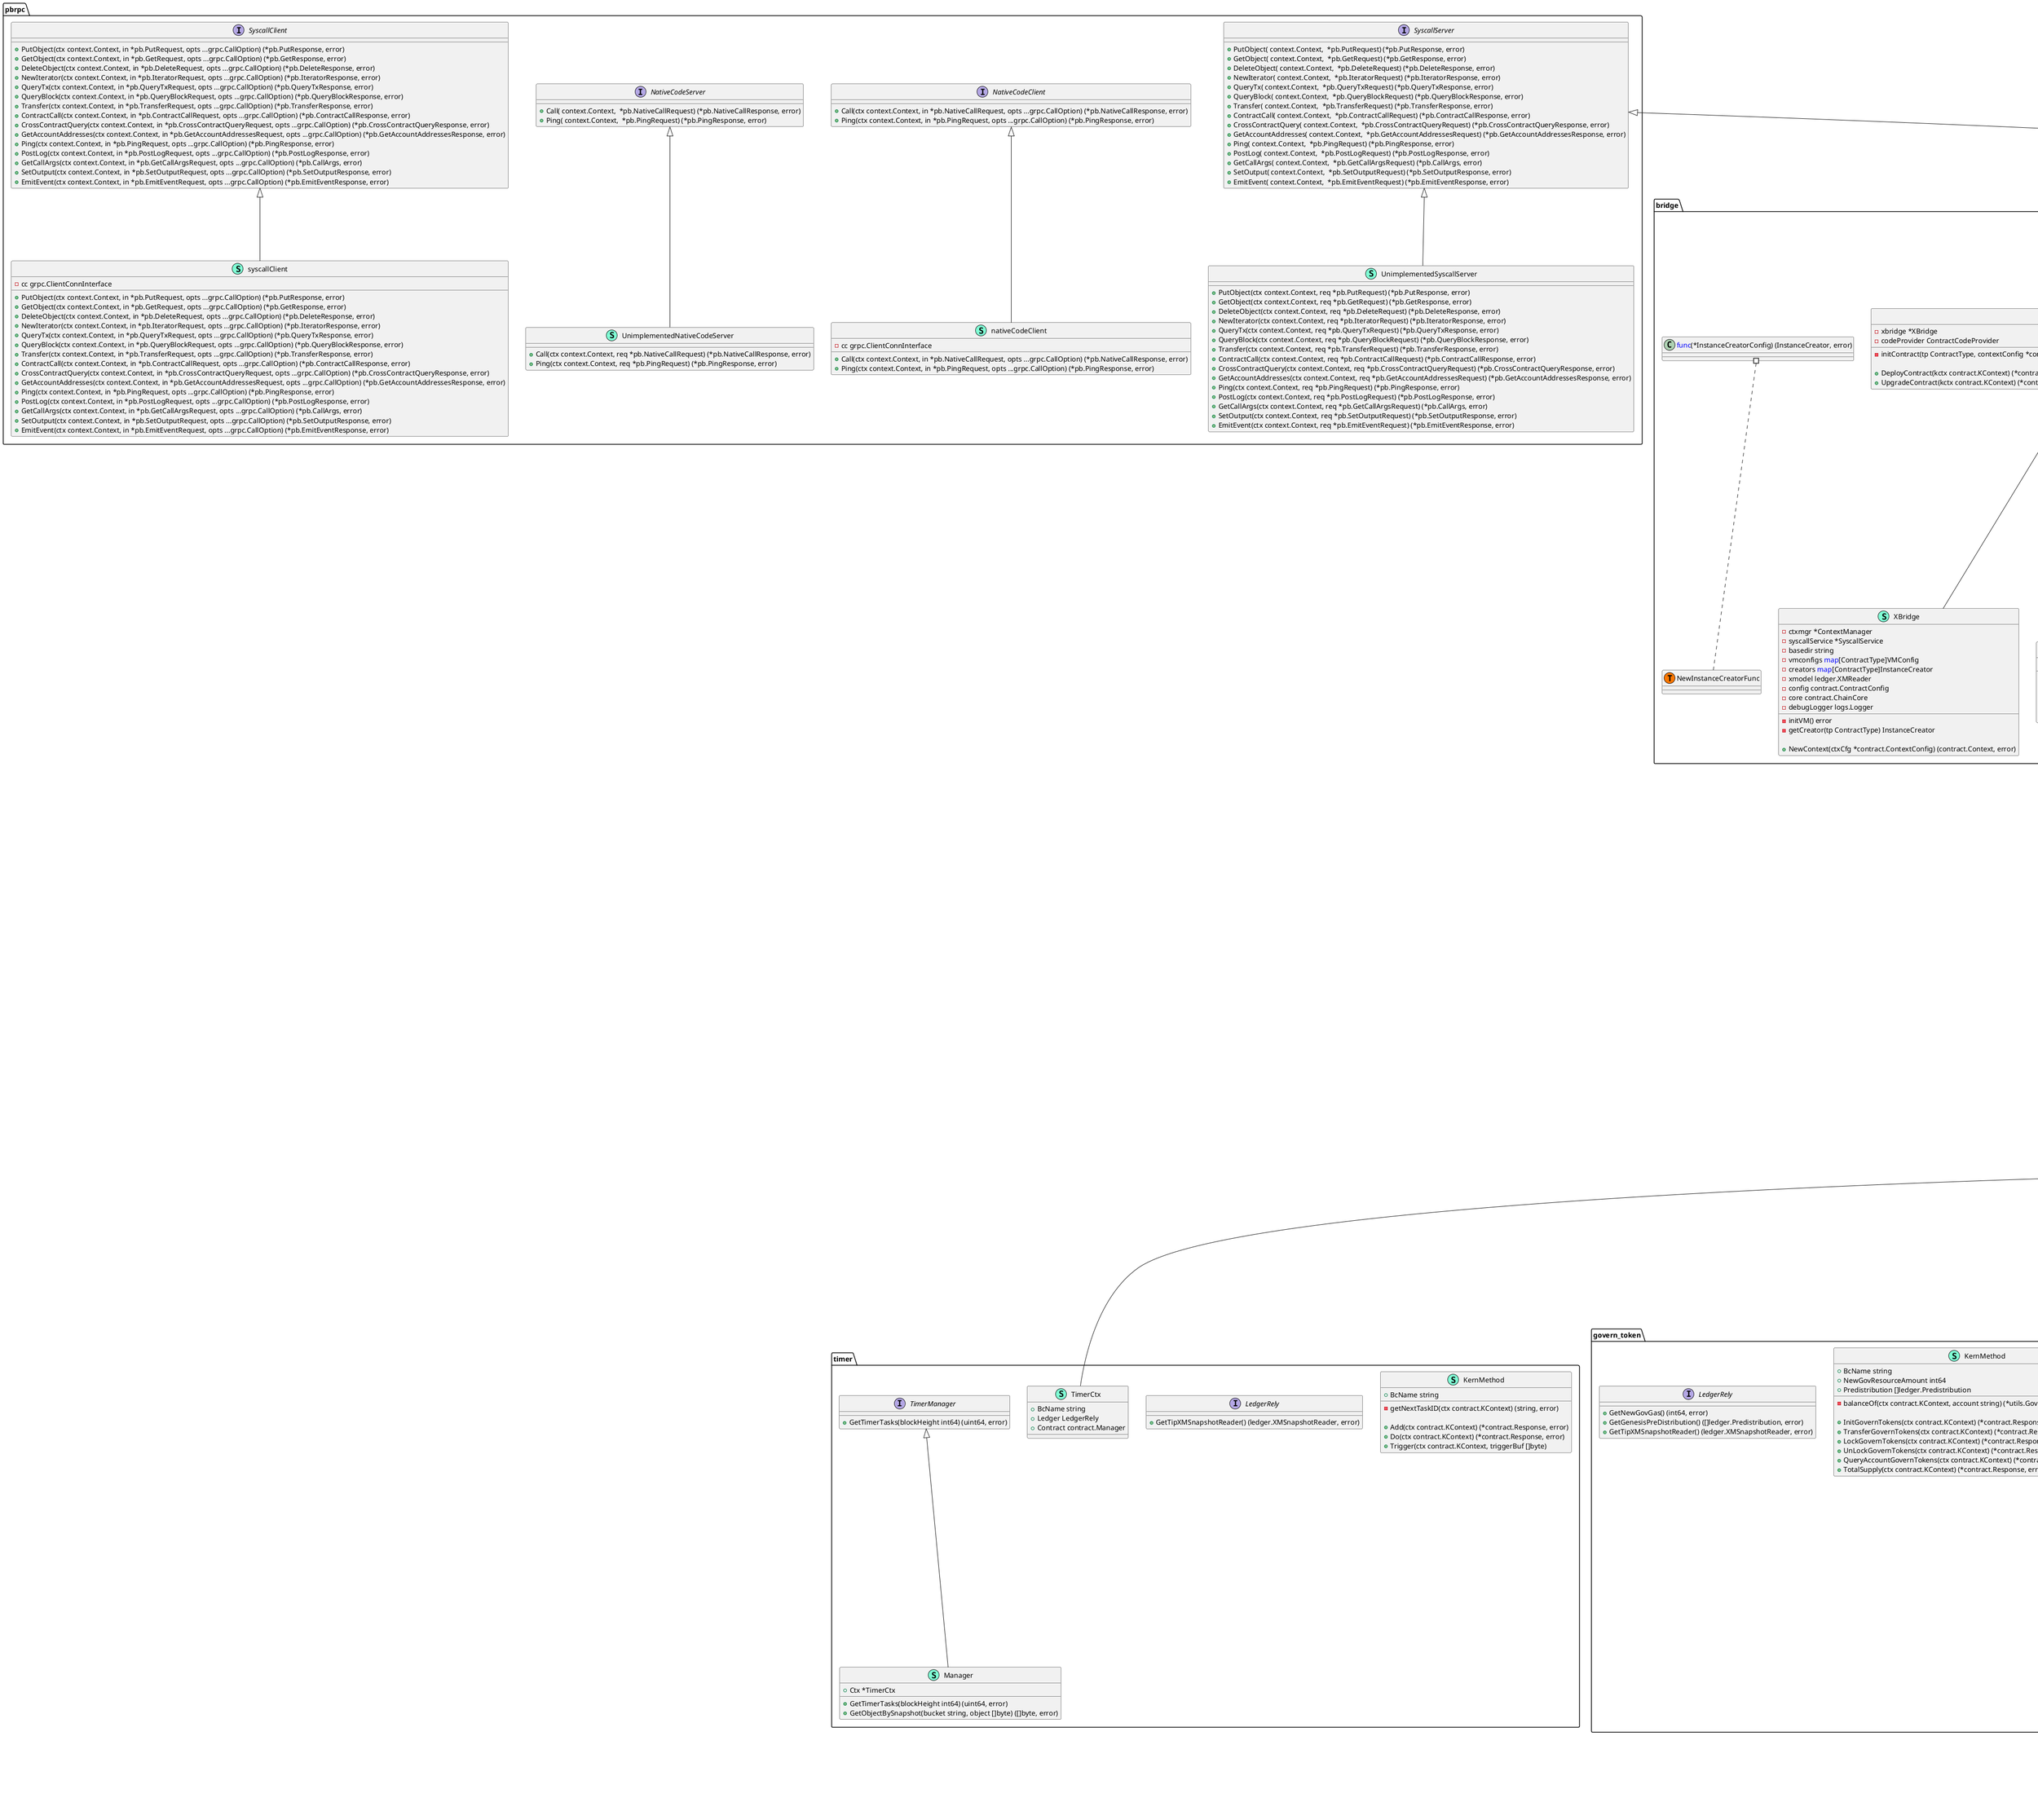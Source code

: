 @startuml
namespace bridge {
    class Context << (S,Aquamarine) >> {
        + ID int64
        + Module string
        + ContractName string
        + ResourceLimits contract.Limits
        + State contract.StateSandbox
        + Args <font color=blue>map</font>[string][]byte
        + Method string
        + Initiator string
        + Caller string
        + AuthRequire []string
        + CanInitialize bool
        + Core contract.ChainCore
        + TransferAmount string
        + Instance Instance
        + Logger logs.Logger
        + SubResourceUsed contract.Limits
        + ContractSet <font color=blue>map</font>[string]bool
        + Events []*protos.ContractEvent
        + Output *pb.Response
        + ReadFromCache bool

        + DiskUsed() int64
        + ExceedDiskLimit() bool
        + ResourceUsed() contract.Limits
        + GetInitiator() string
        + GetAuthRequire() []string

    }
    class ContextManager << (S,Aquamarine) >> {
        - ctxlock sync.Mutex
        - ctxid int64
        - ctxs <font color=blue>map</font>[int64]*Context

        + Context(id int64) (*Context, bool)
        + MakeContext() *Context
        + DestroyContext(ctx *Context) 

    }
    interface ContractCodeProvider  {
        + GetContractCodeDesc(name string) (*protos.WasmCodeDesc, error)
        + GetContractCode(name string) ([]byte, error)
        + GetContractAbi(name string) ([]byte, error)
        + GetContractCodeFromCache(name string) ([]byte, error)
        + GetContractAbiFromCache(name string) ([]byte, error)

    }
    class ContractError << (S,Aquamarine) >> {
        + Status int
        + Message string

        + Error() string

    }
    interface Instance  {
        + Exec() error
        + ResourceUsed() contract.Limits
        + Release() 
        + Abort(msg string) 

    }
    interface InstanceCreator  {
        + CreateInstance(ctx *Context, cp ContractCodeProvider) (Instance, error)
        + RemoveCache(name string) 

    }
    class InstanceCreatorConfig << (S,Aquamarine) >> {
        + Basedir string
        + SyscallService *SyscallService
        + VMConfig VMConfig

    }
    class SyscallService << (S,Aquamarine) >> {
        - ctxmgr *ContextManager
        - bridge *XBridge
        - core contract.ChainCore

        + Ping(ctx context.Context, in *pb.PingRequest) (*pb.PingResponse, error)
        + QueryBlock(ctx context.Context, in *pb.QueryBlockRequest) (*pb.QueryBlockResponse, error)
        + QueryTx(ctx context.Context, in *pb.QueryTxRequest) (*pb.QueryTxResponse, error)
        + Transfer(ctx context.Context, in *pb.TransferRequest) (*pb.TransferResponse, error)
        + ContractCall(ctx context.Context, in *pb.ContractCallRequest) (*pb.ContractCallResponse, error)
        + CrossContractQuery(ctx context.Context, in *pb.CrossContractQueryRequest) (*pb.CrossContractQueryResponse, error)
        + PutObject(ctx context.Context, in *pb.PutRequest) (*pb.PutResponse, error)
        + GetObject(ctx context.Context, in *pb.GetRequest) (*pb.GetResponse, error)
        + DeleteObject(ctx context.Context, in *pb.DeleteRequest) (*pb.DeleteResponse, error)
        + NewIterator(ctx context.Context, in *pb.IteratorRequest) (*pb.IteratorResponse, error)
        + GetCallArgs(ctx context.Context, in *pb.GetCallArgsRequest) (*pb.CallArgs, error)
        + SetOutput(ctx context.Context, in *pb.SetOutputRequest) (*pb.SetOutputResponse, error)
        + GetAccountAddresses(ctx context.Context, in *pb.GetAccountAddressesRequest) (*pb.GetAccountAddressesResponse, error)
        + PostLog(ctx context.Context, in *pb.PostLogRequest) (*pb.PostLogResponse, error)
        + EmitEvent(ctx context.Context, in *pb.EmitEventRequest) (*pb.EmitEventResponse, error)

    }
    interface VMConfig  {
        + DriverName() string
        + IsEnable() bool

    }
    class XBridge << (S,Aquamarine) >> {
        - ctxmgr *ContextManager
        - syscallService *SyscallService
        - basedir string
        - vmconfigs <font color=blue>map</font>[ContractType]VMConfig
        - creators <font color=blue>map</font>[ContractType]InstanceCreator
        - xmodel ledger.XMReader
        - config contract.ContractConfig
        - core contract.ChainCore
        - debugLogger logs.Logger

        - initVM() error
        - getCreator(tp ContractType) InstanceCreator

        + NewContext(ctxCfg *contract.ContextConfig) (contract.Context, error)

    }
    class XBridgeConfig << (S,Aquamarine) >> {
        + Basedir string
        + VMConfigs <font color=blue>map</font>[ContractType]VMConfig
        + XModel ledger.XMReader
        + Config contract.ContractConfig
        + LogDriver logs.Logger
        + Core contract.ChainCore

    }
    class bridge.ContractType << (T, #FF7700) >>  {
    }
    class bridge.NewInstanceCreatorFunc << (T, #FF7700) >>  {
    }
    class codeProvider << (S,Aquamarine) >> {
        - xstore stateReader

        + GetContractCode(name string) ([]byte, error)
        + GetContractAbi(name string) ([]byte, error)
        + GetContractCodeDesc(name string) (*protos.WasmCodeDesc, error)
        + GetContractCodeFromCache(name string) ([]byte, error)
        + GetContractAbiFromCache(name string) ([]byte, error)

    }
    class contractManager << (S,Aquamarine) >> {
        - xbridge *XBridge
        - codeProvider ContractCodeProvider

        - initContract(tp ContractType, contextConfig *contract.ContextConfig, args <font color=blue>map</font>[string][]byte) (*contract.Response, contract.Limits, error)

        + DeployContract(kctx contract.KContext) (*contract.Response, contract.Limits, error)
        + UpgradeContract(kctx contract.KContext) (*contract.Response, contract.Limits, error)

    }
    class descProvider << (S,Aquamarine) >> {
        - desc *protos.WasmCodeDesc

        + GetContractCodeDesc(name string) (*protos.WasmCodeDesc, error)

    }
    class registry << (S,Aquamarine) >> {
        - mutex sync.Mutex
        - drivers <font color=blue>map</font>[ContractType]<font color=blue>map</font>[string]NewInstanceCreatorFunc

        + Register(tp ContractType, name string, driver NewInstanceCreatorFunc) 
        + Open(tp ContractType, name string, config *InstanceCreatorConfig) (InstanceCreator, error)

    }
    interface stateGetReader  {
        + Get(bucket string, key []byte) ([]byte, error)

    }
    interface stateReader  {
        + Get(bucket string, key []byte) ([]byte, error)
        + GetUncommited(bucket string, key []byte) (*ledger.VersionedData, error)

    }
    class stateReaderWrapper << (S,Aquamarine) >> {
        + GetUncommited(bucket string, key []byte) (*ledger.VersionedData, error)

    }
    class vmContextImpl << (S,Aquamarine) >> {
        - ctx *Context
        - instance Instance
        - release <font color=blue>func</font>() 

        + Invoke(method string, args <font color=blue>map</font>[string][]byte) (*contract.Response, error)
        + ResourceUsed() contract.Limits
        + Release() error

    }
    class xmStateReader << (S,Aquamarine) >> {
        - r ledger.XMReader

        + Get(bucket string, key []byte) ([]byte, error)
        + GetUncommited(bucket string, key []byte) (*ledger.VersionedData, error)

    }
}
"bridge.contractManager" *-- "bridge.XBridge"
"bridge.ContractCodeProvider" *-- "bridge.descProvider"
"bridge.stateGetReader" *-- "bridge.stateReaderWrapper"

"pbrpc.SyscallServer" <|-- "bridge.SyscallService"
"bridge.ContractCodeProvider" <|-- "bridge.codeProvider"
"contract.Context" <|-- "bridge.vmContextImpl"
"bridge.stateGetReader" <|-- "bridge.xmStateReader"
"bridge.stateReader" <|-- "bridge.xmStateReader"

namespace contract {
    interface ChainCore  {
        + GetAccountAddresses(accountName string) ([]string, error)
        + VerifyContractPermission(initiator string, authRequire []string, contractName string, methodName string) (bool, error)
        + VerifyContractOwnerPermission(contractName string, authRequire []string) error
        + QueryTransaction(txid []byte) (*pb.Transaction, error)
        + QueryBlock(blockid []byte) (ledger.BlockHandle, error)

    }
    interface Context  {
        + Invoke(method string, args <font color=blue>map</font>[string][]byte) (*Response, error)
        + ResourceUsed() Limits
        + Release() error

    }
    class ContextConfig << (S,Aquamarine) >> {
        + State StateSandbox
        + Initiator string
        + AuthRequire []string
        + Caller string
        + Module string
        + ContractName string
        + ResourceLimits Limits
        + CanInitialize bool
        + TransferAmount string
        + ContractSet <font color=blue>map</font>[string]bool
        + ContractCodeFromCache bool
        + TxInBlock bool

    }
    class ContractConfig << (S,Aquamarine) >> {
        + EnableDebugLog bool
        + EnableUpgrade bool
        + LogDriver logs.Logger
        + Native NativeConfig
        + Wasm WasmConfig
        + Xkernel XkernelConfig
        + EVM EVMConfig

    }
    interface ContractEventState  {
        + AddEvent(events ...*protos.ContractEvent) 

    }
    interface CrossQueryState  {
    }
    class EVMConfig << (S,Aquamarine) >> {
        + Enable bool
        + Driver string

        + DriverName() string
        + IsEnable() bool

    }
    interface Iterator  {
        + Key() []byte
        + Value() []byte
        + Next() bool
        + Error() error
        + Close() 

    }
    interface KContext  {
        + Args() <font color=blue>map</font>[string][]byte
        + Initiator() string
        + Caller() string
        + AuthRequire() []string
        + AddResourceUsed(delta Limits) 
        + ResourceLimit() Limits
        + Call(module string, contract string, method string, args <font color=blue>map</font>[string][]byte) (*Response, error)
        + EmitAsyncTask(event string, args <font color=blue>interface</font>{}) error

    }
    interface KernRegistry  {
        + RegisterKernMethod(contract string, method string, handler KernMethod) 
        + UnregisterKernMethod(ctract string, method string) 
        + RegisterShortcut(oldmethod string, contract string, method string) 
        + GetKernMethod(contract string, method string) (KernMethod, error)

    }
    class Limits << (S,Aquamarine) >> {
        + Cpu int64
        + Memory int64
        + Disk int64
        + XFee int64

        + TotalGas(gasPrice *protos.GasPrice) int64
        + Add(l1 Limits) *Limits
        + Sub(l1 Limits) *Limits
        + Exceed(l1 Limits) bool

    }
    class LogConfig << (S,Aquamarine) >> {
        + Module string
        + Filepath string
        + Filename string
        + Fmt string
        + Console bool
        + Level string
        + Async bool
        + RotateInterval int
        + RotateBackups int

    }
    interface Manager  {
        + NewContext(cfg *ContextConfig) (Context, error)
        + NewStateSandbox(cfg *SandboxConfig) (StateSandbox, error)
        + GetKernRegistry() KernRegistry

    }
    class ManagerConfig << (S,Aquamarine) >> {
        + Basedir string
        + BCName string
        + EnvConf *xconfig.EnvConf
        + Core ChainCore
        + XMReader ledger.XMReader
        + Config *ContractConfig

    }
    class NativeConfig << (S,Aquamarine) >> {
        + Driver string
        + StopTimeout int
        + Docker NativeDockerConfig
        + Enable bool

        + DriverName() string
        + IsEnable() bool

    }
    class NativeDockerConfig << (S,Aquamarine) >> {
        + Enable bool
        + ImageName string
        + Cpus float32
        + Memory string

    }
    class RWSet << (S,Aquamarine) >> {
        + RSet []*ledger.VersionedData
        + WSet []*ledger.PureData

    }
    class Response << (S,Aquamarine) >> {
        + Status int
        + Message string
        + Body []byte

    }
    class SandboxConfig << (S,Aquamarine) >> {
        + XMReader ledger.XMReader
        + UTXOReader UtxoReader

    }
    interface State  {
    }
    interface StateSandbox  {
        + Flush() error
        + RWSet() *RWSet
        + UTXORWSet() *UTXORWSet

    }
    class UTXORWSet << (S,Aquamarine) >> {
        + Rset []*protos.TxInput
        + WSet []*protos.TxOutput

    }
    interface UTXOState  {
        + Transfer(from string, to string, amount *big.Int) error

    }
    interface UtxoReader  {
        + SelectUtxo( string,  *big.Int,  bool,  bool) ([]*protos.TxInput, [][]byte, *big.Int, error)

    }
    class WasmConfig << (S,Aquamarine) >> {
        + Enable bool
        + Driver string
        + XVM XVMConfig

        + DriverName() string
        + IsEnable() bool

    }
    interface XMState  {
        + Get(bucket string, key []byte) ([]byte, error)
        + Select(bucket string, startKey []byte, endKey []byte) (Iterator, error)
        + Put(bucket string, key []byte, value []byte) error
        + Del(bucket string, key []byte) error

    }
    class XVMConfig << (S,Aquamarine) >> {
        + OptLevel int

    }
    class XkernelConfig << (S,Aquamarine) >> {
        + Enable bool
        + Driver string
        + Registry KernRegistry

        + DriverName() string
        + IsEnable() bool

    }
    class contract.KernMethod << (T, #FF7700) >>  {
    }
    class contract.NewManagerFunc << (T, #FF7700) >>  {
    }
}
"contract.StateSandbox" *-- "contract.KContext"
"contract.ContractEventState" *-- "contract.State"
"contract.CrossQueryState" *-- "contract.State"
"contract.UTXOState" *-- "contract.State"
"contract.XMState" *-- "contract.State"
"contract.State" *-- "contract.StateSandbox"

"bridge.VMConfig" <|-- "contract.EVMConfig"
"bridge.VMConfig" <|-- "contract.NativeConfig"
"bridge.VMConfig" <|-- "contract.WasmConfig"
"bridge.VMConfig" <|-- "contract.XkernelConfig"

namespace govern_token {
    class GovCtx << (S,Aquamarine) >> {
        + BcName string
        + Ledger LedgerRely
        + Contract contract.Manager

    }
    interface GovManager  {
        + GetGovTokenBalance(accountName string) (*protos.GovernTokenBalance, error)
        + DetermineGovTokenIfInitialized() (bool, error)

    }
    class KernMethod << (S,Aquamarine) >> {
        + BcName string
        + NewGovResourceAmount int64
        + Predistribution []ledger.Predistribution

        - balanceOf(ctx contract.KContext, account string) (*utils.GovernTokenBalance, error)

        + InitGovernTokens(ctx contract.KContext) (*contract.Response, error)
        + TransferGovernTokens(ctx contract.KContext) (*contract.Response, error)
        + LockGovernTokens(ctx contract.KContext) (*contract.Response, error)
        + UnLockGovernTokens(ctx contract.KContext) (*contract.Response, error)
        + QueryAccountGovernTokens(ctx contract.KContext) (*contract.Response, error)
        + TotalSupply(ctx contract.KContext) (*contract.Response, error)

    }
    interface LedgerRely  {
        + GetNewGovGas() (int64, error)
        + GetGenesisPreDistribution() ([]ledger.Predistribution, error)
        + GetTipXMSnapshotReader() (ledger.XMSnapshotReader, error)

    }
    class Manager << (S,Aquamarine) >> {
        + Ctx *GovCtx

        + GetGovTokenBalance(accountName string) (*protos.GovernTokenBalance, error)
        + DetermineGovTokenIfInitialized() (bool, error)
        + GetObjectBySnapshot(bucket string, object []byte) ([]byte, error)

    }
}
"xcontext.BaseCtx" *-- "govern_token.GovCtx"

"govern_token.GovManager" <|-- "govern_token.Manager"

namespace kernel {
    class kcontextImpl << (S,Aquamarine) >> {
        - ctx *bridge.Context
        - syscall *bridge.SyscallService
        - used contract.Limits

        + Args() <font color=blue>map</font>[string][]byte
        + Initiator() string
        + Caller() string
        + AuthRequire() []string
        + AddResourceUsed(delta contract.Limits) 
        + ResourceLimit() contract.Limits
        + Call(module string, contractName string, method string, args <font color=blue>map</font>[string][]byte) (*contract.Response, error)
        + EmitAsyncTask(event string, args <font color=blue>interface</font>{}) error

    }
    class kernInstance << (S,Aquamarine) >> {
        - ctx *bridge.Context
        - kctx *kcontextImpl
        - registry contract.KernRegistry

        + Exec() error
        + ResourceUsed() contract.Limits
        + Release() 
        + Abort(msg string) 

    }
    class kernvm << (S,Aquamarine) >> {
        - registry contract.KernRegistry
        - config *bridge.InstanceCreatorConfig

        + CreateInstance(ctx *bridge.Context, cp bridge.ContractCodeProvider) (bridge.Instance, error)
        + RemoveCache(name string) 

    }
}
"contract.ChainCore" *-- "kernel.kcontextImpl"
"contract.StateSandbox" *-- "kernel.kcontextImpl"

"contract.KContext" <|-- "kernel.kcontextImpl"
"bridge.Instance" <|-- "kernel.kernInstance"
"bridge.InstanceCreator" <|-- "kernel.kernvm"

namespace main {
    class features << (S,Aquamarine) >> {
        + Initialize(ctx code.Context) code.Response
        + QueryBlock(ctx code.Context) code.Response
        + QueryTx(ctx code.Context) code.Response
        + Logging(ctx code.Context) code.Response
        + Transfer(ctx code.Context) code.Response
        + Invoke(ctx code.Context) code.Response
        + Caller(ctx code.Context) code.Response

    }
}


namespace manager {
    class managerImpl << (S,Aquamarine) >> {
        - core contract.ChainCore
        - xbridge *bridge.XBridge
        - kregistry registryImpl

        - deployContract(ctx contract.KContext) (*contract.Response, error)
        - upgradeContract(ctx contract.KContext) (*contract.Response, error)

        + NewContext(cfg *contract.ContextConfig) (contract.Context, error)
        + NewStateSandbox(cfg *contract.SandboxConfig) (contract.StateSandbox, error)
        + GetKernRegistry() contract.KernRegistry

    }
    class registryImpl << (S,Aquamarine) >> {
        - mutex sync.Mutex
        - methods <font color=blue>map</font>[string]<font color=blue>map</font>[string]contract.KernMethod
        - shortcuts <font color=blue>map</font>[string]shortcut

        - getShortcut(method string) (shortcut, error)

        + RegisterKernMethod(ctract string, method string, handler contract.KernMethod) 
        + UnregisterKernMethod(ctract string, method string) 
        + RegisterShortcut(oldmethod string, contract string, method string) 
        + GetKernMethod(ctract string, method string) (contract.KernMethod, error)

    }
    class shortcut << (S,Aquamarine) >> {
        + OldMethod string
        + Contract string
        + Method string

    }
}

"contract.Manager" <|-- "manager.managerImpl"
"contract.KernRegistry" <|-- "manager.registryImpl"

namespace memrpc {
    class Server << (S,Aquamarine) >> {
        - methods <font color=blue>map</font>[string]*reflect.Method
        - vsyscall reflect.Value

        + CallMethod(ctx context.Context, ctxid int64, method string, requestBuf []byte) ([]byte, error)

    }
    interface syscallHeaderGetter  {
        + GetHeader() *pb.SyscallHeader

    }
}


namespace mock {
    class MockLogger << (S,Aquamarine) >> {
        + GetLogId() string
        + SetCommField(key string, value <font color=blue>interface</font>{}) 
        + SetInfoField(key string, value <font color=blue>interface</font>{}) 

    }
    class TestHelper << (S,Aquamarine) >> {
        - basedir string
        - utxo *contract.UTXORWSet
        - utxoReader sandbox.UtxoReader
        - state *sandbox.MemXModel
        - manager contract.Manager

        - initAccount() 

        + Manager() contract.Manager
        + Basedir() string
        + State() *sandbox.MemXModel
        + UTXOState() *contract.UTXORWSet
        + Deploy(module string, lang string, contractName string, bin []byte, args <font color=blue>map</font>[string][]byte) (*contract.Response, error)
        + Upgrade(contractName string, bin []byte) error
        + Invoke(module string, contractName string, method string, args <font color=blue>map</font>[string][]byte) (*contract.Response, error)
        + Commit(state contract.StateSandbox) 
        + Close() 

    }
    class fakeChainCore << (S,Aquamarine) >> {
        + GetAccountAddresses(accountName string) ([]string, error)
        + VerifyContractPermission(initiator string, authRequire []string, contractName string, methodName string) (bool, error)
        + VerifyContractOwnerPermission(contractName string, authRequire []string) error
        + QueryBlock(blockid []byte) (ledger.BlockHandle, error)
        + QueryTransaction(txid []byte) (*pb.Transaction, error)

    }
}
"log15.Logger" *-- "mock.MockLogger"

"contract.ChainCore" <|-- "mock.fakeChainCore"

namespace pb {
    class ArgPair << (S,Aquamarine) >> {
        + Key string
        + Value []byte
        + XXX_NoUnkeyedLiteral <font color=blue>struct</font>{}
        + XXX_unrecognized []byte
        + XXX_sizecache int32

        + Reset() 
        + String() string
        + ProtoMessage() 
        + Descriptor() ([]byte, []int)
        + XXX_Unmarshal(b []byte) error
        + XXX_Marshal(b []byte, deterministic bool) ([]byte, error)
        + XXX_Merge(src proto.Message) 
        + XXX_Size() int
        + XXX_DiscardUnknown() 
        + GetKey() string
        + GetValue() []byte

    }
    class Block << (S,Aquamarine) >> {
        + Blockid string
        + PreHash string
        + Proposer []byte
        + Sign string
        + Pubkey []byte
        + Height int64
        + Timestamp int64
        + Txids []string
        + TxCount int32
        + InTrunk bool
        + NextHash string
        + XXX_NoUnkeyedLiteral <font color=blue>struct</font>{}
        + XXX_unrecognized []byte
        + XXX_sizecache int32

        + Reset() 
        + String() string
        + ProtoMessage() 
        + Descriptor() ([]byte, []int)
        + XXX_Unmarshal(b []byte) error
        + XXX_Marshal(b []byte, deterministic bool) ([]byte, error)
        + XXX_Merge(src proto.Message) 
        + XXX_Size() int
        + XXX_DiscardUnknown() 
        + GetBlockid() string
        + GetPreHash() string
        + GetProposer() []byte
        + GetSign() string
        + GetPubkey() []byte
        + GetHeight() int64
        + GetTimestamp() int64
        + GetTxids() []string
        + GetTxCount() int32
        + GetInTrunk() bool
        + GetNextHash() string

    }
    class CallArgs << (S,Aquamarine) >> {
        + Method string
        + Args []*ArgPair
        + Initiator string
        + AuthRequire []string
        + TransferAmount string
        + Caller string
        + XXX_NoUnkeyedLiteral <font color=blue>struct</font>{}
        + XXX_unrecognized []byte
        + XXX_sizecache int32

        + Reset() 
        + String() string
        + ProtoMessage() 
        + Descriptor() ([]byte, []int)
        + XXX_Unmarshal(b []byte) error
        + XXX_Marshal(b []byte, deterministic bool) ([]byte, error)
        + XXX_Merge(src proto.Message) 
        + XXX_Size() int
        + XXX_DiscardUnknown() 
        + GetMethod() string
        + GetArgs() []*ArgPair
        + GetInitiator() string
        + GetAuthRequire() []string
        + GetTransferAmount() string
        + GetCaller() string

    }
    class ContractCallRequest << (S,Aquamarine) >> {
        + Header *SyscallHeader
        + Module string
        + Contract string
        + Method string
        + Args []*ArgPair
        + XXX_NoUnkeyedLiteral <font color=blue>struct</font>{}
        + XXX_unrecognized []byte
        + XXX_sizecache int32

        + Reset() 
        + String() string
        + ProtoMessage() 
        + Descriptor() ([]byte, []int)
        + XXX_Unmarshal(b []byte) error
        + XXX_Marshal(b []byte, deterministic bool) ([]byte, error)
        + XXX_Merge(src proto.Message) 
        + XXX_Size() int
        + XXX_DiscardUnknown() 
        + GetHeader() *SyscallHeader
        + GetModule() string
        + GetContract() string
        + GetMethod() string
        + GetArgs() []*ArgPair

    }
    class ContractCallResponse << (S,Aquamarine) >> {
        + Response *Response
        + XXX_NoUnkeyedLiteral <font color=blue>struct</font>{}
        + XXX_unrecognized []byte
        + XXX_sizecache int32

        + Reset() 
        + String() string
        + ProtoMessage() 
        + Descriptor() ([]byte, []int)
        + XXX_Unmarshal(b []byte) error
        + XXX_Marshal(b []byte, deterministic bool) ([]byte, error)
        + XXX_Merge(src proto.Message) 
        + XXX_Size() int
        + XXX_DiscardUnknown() 
        + GetResponse() *Response

    }
    class CrossContractQueryRequest << (S,Aquamarine) >> {
        + Header *SyscallHeader
        + Uri string
        + Args []*ArgPair
        + XXX_NoUnkeyedLiteral <font color=blue>struct</font>{}
        + XXX_unrecognized []byte
        + XXX_sizecache int32

        + Reset() 
        + String() string
        + ProtoMessage() 
        + Descriptor() ([]byte, []int)
        + XXX_Unmarshal(b []byte) error
        + XXX_Marshal(b []byte, deterministic bool) ([]byte, error)
        + XXX_Merge(src proto.Message) 
        + XXX_Size() int
        + XXX_DiscardUnknown() 
        + GetHeader() *SyscallHeader
        + GetUri() string
        + GetArgs() []*ArgPair

    }
    class CrossContractQueryResponse << (S,Aquamarine) >> {
        + Response *Response
        + XXX_NoUnkeyedLiteral <font color=blue>struct</font>{}
        + XXX_unrecognized []byte
        + XXX_sizecache int32

        + Reset() 
        + String() string
        + ProtoMessage() 
        + Descriptor() ([]byte, []int)
        + XXX_Unmarshal(b []byte) error
        + XXX_Marshal(b []byte, deterministic bool) ([]byte, error)
        + XXX_Merge(src proto.Message) 
        + XXX_Size() int
        + XXX_DiscardUnknown() 
        + GetResponse() *Response

    }
    class DeleteRequest << (S,Aquamarine) >> {
        + Header *SyscallHeader
        + Key []byte
        + XXX_NoUnkeyedLiteral <font color=blue>struct</font>{}
        + XXX_unrecognized []byte
        + XXX_sizecache int32

        + Reset() 
        + String() string
        + ProtoMessage() 
        + Descriptor() ([]byte, []int)
        + XXX_Unmarshal(b []byte) error
        + XXX_Marshal(b []byte, deterministic bool) ([]byte, error)
        + XXX_Merge(src proto.Message) 
        + XXX_Size() int
        + XXX_DiscardUnknown() 
        + GetHeader() *SyscallHeader
        + GetKey() []byte

    }
    class DeleteResponse << (S,Aquamarine) >> {
        + XXX_NoUnkeyedLiteral <font color=blue>struct</font>{}
        + XXX_unrecognized []byte
        + XXX_sizecache int32

        + Reset() 
        + String() string
        + ProtoMessage() 
        + Descriptor() ([]byte, []int)
        + XXX_Unmarshal(b []byte) error
        + XXX_Marshal(b []byte, deterministic bool) ([]byte, error)
        + XXX_Merge(src proto.Message) 
        + XXX_Size() int
        + XXX_DiscardUnknown() 

    }
    class EmitEventRequest << (S,Aquamarine) >> {
        + Header *SyscallHeader
        + Name string
        + Body []byte
        + XXX_NoUnkeyedLiteral <font color=blue>struct</font>{}
        + XXX_unrecognized []byte
        + XXX_sizecache int32

        + Reset() 
        + String() string
        + ProtoMessage() 
        + Descriptor() ([]byte, []int)
        + XXX_Unmarshal(b []byte) error
        + XXX_Marshal(b []byte, deterministic bool) ([]byte, error)
        + XXX_Merge(src proto.Message) 
        + XXX_Size() int
        + XXX_DiscardUnknown() 
        + GetHeader() *SyscallHeader
        + GetName() string
        + GetBody() []byte

    }
    class EmitEventResponse << (S,Aquamarine) >> {
        + XXX_NoUnkeyedLiteral <font color=blue>struct</font>{}
        + XXX_unrecognized []byte
        + XXX_sizecache int32

        + Reset() 
        + String() string
        + ProtoMessage() 
        + Descriptor() ([]byte, []int)
        + XXX_Unmarshal(b []byte) error
        + XXX_Marshal(b []byte, deterministic bool) ([]byte, error)
        + XXX_Merge(src proto.Message) 
        + XXX_Size() int
        + XXX_DiscardUnknown() 

    }
    class GetAccountAddressesRequest << (S,Aquamarine) >> {
        + Header *SyscallHeader
        + Account string
        + XXX_NoUnkeyedLiteral <font color=blue>struct</font>{}
        + XXX_unrecognized []byte
        + XXX_sizecache int32

        + Reset() 
        + String() string
        + ProtoMessage() 
        + Descriptor() ([]byte, []int)
        + XXX_Unmarshal(b []byte) error
        + XXX_Marshal(b []byte, deterministic bool) ([]byte, error)
        + XXX_Merge(src proto.Message) 
        + XXX_Size() int
        + XXX_DiscardUnknown() 
        + GetHeader() *SyscallHeader
        + GetAccount() string

    }
    class GetAccountAddressesResponse << (S,Aquamarine) >> {
        + Addresses []string
        + XXX_NoUnkeyedLiteral <font color=blue>struct</font>{}
        + XXX_unrecognized []byte
        + XXX_sizecache int32

        + Reset() 
        + String() string
        + ProtoMessage() 
        + Descriptor() ([]byte, []int)
        + XXX_Unmarshal(b []byte) error
        + XXX_Marshal(b []byte, deterministic bool) ([]byte, error)
        + XXX_Merge(src proto.Message) 
        + XXX_Size() int
        + XXX_DiscardUnknown() 
        + GetAddresses() []string

    }
    class GetCallArgsRequest << (S,Aquamarine) >> {
        + Header *SyscallHeader
        + XXX_NoUnkeyedLiteral <font color=blue>struct</font>{}
        + XXX_unrecognized []byte
        + XXX_sizecache int32

        + Reset() 
        + String() string
        + ProtoMessage() 
        + Descriptor() ([]byte, []int)
        + XXX_Unmarshal(b []byte) error
        + XXX_Marshal(b []byte, deterministic bool) ([]byte, error)
        + XXX_Merge(src proto.Message) 
        + XXX_Size() int
        + XXX_DiscardUnknown() 
        + GetHeader() *SyscallHeader

    }
    class GetRequest << (S,Aquamarine) >> {
        + Header *SyscallHeader
        + Key []byte
        + XXX_NoUnkeyedLiteral <font color=blue>struct</font>{}
        + XXX_unrecognized []byte
        + XXX_sizecache int32

        + Reset() 
        + String() string
        + ProtoMessage() 
        + Descriptor() ([]byte, []int)
        + XXX_Unmarshal(b []byte) error
        + XXX_Marshal(b []byte, deterministic bool) ([]byte, error)
        + XXX_Merge(src proto.Message) 
        + XXX_Size() int
        + XXX_DiscardUnknown() 
        + GetHeader() *SyscallHeader
        + GetKey() []byte

    }
    class GetResponse << (S,Aquamarine) >> {
        + Value []byte
        + XXX_NoUnkeyedLiteral <font color=blue>struct</font>{}
        + XXX_unrecognized []byte
        + XXX_sizecache int32

        + Reset() 
        + String() string
        + ProtoMessage() 
        + Descriptor() ([]byte, []int)
        + XXX_Unmarshal(b []byte) error
        + XXX_Marshal(b []byte, deterministic bool) ([]byte, error)
        + XXX_Merge(src proto.Message) 
        + XXX_Size() int
        + XXX_DiscardUnknown() 
        + GetValue() []byte

    }
    class IteratorItem << (S,Aquamarine) >> {
        + Key []byte
        + Value []byte
        + XXX_NoUnkeyedLiteral <font color=blue>struct</font>{}
        + XXX_unrecognized []byte
        + XXX_sizecache int32

        + Reset() 
        + String() string
        + ProtoMessage() 
        + Descriptor() ([]byte, []int)
        + XXX_Unmarshal(b []byte) error
        + XXX_Marshal(b []byte, deterministic bool) ([]byte, error)
        + XXX_Merge(src proto.Message) 
        + XXX_Size() int
        + XXX_DiscardUnknown() 
        + GetKey() []byte
        + GetValue() []byte

    }
    class IteratorRequest << (S,Aquamarine) >> {
        + Header *SyscallHeader
        + Start []byte
        + Limit []byte
        + Cap int32
        + XXX_NoUnkeyedLiteral <font color=blue>struct</font>{}
        + XXX_unrecognized []byte
        + XXX_sizecache int32

        + Reset() 
        + String() string
        + ProtoMessage() 
        + Descriptor() ([]byte, []int)
        + XXX_Unmarshal(b []byte) error
        + XXX_Marshal(b []byte, deterministic bool) ([]byte, error)
        + XXX_Merge(src proto.Message) 
        + XXX_Size() int
        + XXX_DiscardUnknown() 
        + GetHeader() *SyscallHeader
        + GetStart() []byte
        + GetLimit() []byte
        + GetCap() int32

    }
    class IteratorResponse << (S,Aquamarine) >> {
        + Items []*IteratorItem
        + XXX_NoUnkeyedLiteral <font color=blue>struct</font>{}
        + XXX_unrecognized []byte
        + XXX_sizecache int32

        + Reset() 
        + String() string
        + ProtoMessage() 
        + Descriptor() ([]byte, []int)
        + XXX_Unmarshal(b []byte) error
        + XXX_Marshal(b []byte, deterministic bool) ([]byte, error)
        + XXX_Merge(src proto.Message) 
        + XXX_Size() int
        + XXX_DiscardUnknown() 
        + GetItems() []*IteratorItem

    }
    class NativeCallRequest << (S,Aquamarine) >> {
        + Ctxid int64
        + XXX_NoUnkeyedLiteral <font color=blue>struct</font>{}
        + XXX_unrecognized []byte
        + XXX_sizecache int32

        + Reset() 
        + String() string
        + ProtoMessage() 
        + Descriptor() ([]byte, []int)
        + XXX_Unmarshal(b []byte) error
        + XXX_Marshal(b []byte, deterministic bool) ([]byte, error)
        + XXX_Merge(src proto.Message) 
        + XXX_Size() int
        + XXX_DiscardUnknown() 
        + GetCtxid() int64

    }
    class NativeCallResponse << (S,Aquamarine) >> {
        + XXX_NoUnkeyedLiteral <font color=blue>struct</font>{}
        + XXX_unrecognized []byte
        + XXX_sizecache int32

        + Reset() 
        + String() string
        + ProtoMessage() 
        + Descriptor() ([]byte, []int)
        + XXX_Unmarshal(b []byte) error
        + XXX_Marshal(b []byte, deterministic bool) ([]byte, error)
        + XXX_Merge(src proto.Message) 
        + XXX_Size() int
        + XXX_DiscardUnknown() 

    }
    class PingRequest << (S,Aquamarine) >> {
        + XXX_NoUnkeyedLiteral <font color=blue>struct</font>{}
        + XXX_unrecognized []byte
        + XXX_sizecache int32

        + Reset() 
        + String() string
        + ProtoMessage() 
        + Descriptor() ([]byte, []int)
        + XXX_Unmarshal(b []byte) error
        + XXX_Marshal(b []byte, deterministic bool) ([]byte, error)
        + XXX_Merge(src proto.Message) 
        + XXX_Size() int
        + XXX_DiscardUnknown() 

    }
    class PingResponse << (S,Aquamarine) >> {
        + XXX_NoUnkeyedLiteral <font color=blue>struct</font>{}
        + XXX_unrecognized []byte
        + XXX_sizecache int32

        + Reset() 
        + String() string
        + ProtoMessage() 
        + Descriptor() ([]byte, []int)
        + XXX_Unmarshal(b []byte) error
        + XXX_Marshal(b []byte, deterministic bool) ([]byte, error)
        + XXX_Merge(src proto.Message) 
        + XXX_Size() int
        + XXX_DiscardUnknown() 

    }
    class PostLogRequest << (S,Aquamarine) >> {
        + Header *SyscallHeader
        + Entry string
        + XXX_NoUnkeyedLiteral <font color=blue>struct</font>{}
        + XXX_unrecognized []byte
        + XXX_sizecache int32

        + Reset() 
        + String() string
        + ProtoMessage() 
        + Descriptor() ([]byte, []int)
        + XXX_Unmarshal(b []byte) error
        + XXX_Marshal(b []byte, deterministic bool) ([]byte, error)
        + XXX_Merge(src proto.Message) 
        + XXX_Size() int
        + XXX_DiscardUnknown() 
        + GetHeader() *SyscallHeader
        + GetEntry() string

    }
    class PostLogResponse << (S,Aquamarine) >> {
        + Entry string
        + XXX_NoUnkeyedLiteral <font color=blue>struct</font>{}
        + XXX_unrecognized []byte
        + XXX_sizecache int32

        + Reset() 
        + String() string
        + ProtoMessage() 
        + Descriptor() ([]byte, []int)
        + XXX_Unmarshal(b []byte) error
        + XXX_Marshal(b []byte, deterministic bool) ([]byte, error)
        + XXX_Merge(src proto.Message) 
        + XXX_Size() int
        + XXX_DiscardUnknown() 
        + GetEntry() string

    }
    class PutRequest << (S,Aquamarine) >> {
        + Header *SyscallHeader
        + Key []byte
        + Value []byte
        + XXX_NoUnkeyedLiteral <font color=blue>struct</font>{}
        + XXX_unrecognized []byte
        + XXX_sizecache int32

        + Reset() 
        + String() string
        + ProtoMessage() 
        + Descriptor() ([]byte, []int)
        + XXX_Unmarshal(b []byte) error
        + XXX_Marshal(b []byte, deterministic bool) ([]byte, error)
        + XXX_Merge(src proto.Message) 
        + XXX_Size() int
        + XXX_DiscardUnknown() 
        + GetHeader() *SyscallHeader
        + GetKey() []byte
        + GetValue() []byte

    }
    class PutResponse << (S,Aquamarine) >> {
        + XXX_NoUnkeyedLiteral <font color=blue>struct</font>{}
        + XXX_unrecognized []byte
        + XXX_sizecache int32

        + Reset() 
        + String() string
        + ProtoMessage() 
        + Descriptor() ([]byte, []int)
        + XXX_Unmarshal(b []byte) error
        + XXX_Marshal(b []byte, deterministic bool) ([]byte, error)
        + XXX_Merge(src proto.Message) 
        + XXX_Size() int
        + XXX_DiscardUnknown() 

    }
    class QueryBlockRequest << (S,Aquamarine) >> {
        + Header *SyscallHeader
        + Blockid string
        + XXX_NoUnkeyedLiteral <font color=blue>struct</font>{}
        + XXX_unrecognized []byte
        + XXX_sizecache int32

        + Reset() 
        + String() string
        + ProtoMessage() 
        + Descriptor() ([]byte, []int)
        + XXX_Unmarshal(b []byte) error
        + XXX_Marshal(b []byte, deterministic bool) ([]byte, error)
        + XXX_Merge(src proto.Message) 
        + XXX_Size() int
        + XXX_DiscardUnknown() 
        + GetHeader() *SyscallHeader
        + GetBlockid() string

    }
    class QueryBlockResponse << (S,Aquamarine) >> {
        + Block *Block
        + XXX_NoUnkeyedLiteral <font color=blue>struct</font>{}
        + XXX_unrecognized []byte
        + XXX_sizecache int32

        + Reset() 
        + String() string
        + ProtoMessage() 
        + Descriptor() ([]byte, []int)
        + XXX_Unmarshal(b []byte) error
        + XXX_Marshal(b []byte, deterministic bool) ([]byte, error)
        + XXX_Merge(src proto.Message) 
        + XXX_Size() int
        + XXX_DiscardUnknown() 
        + GetBlock() *Block

    }
    class QueryTxRequest << (S,Aquamarine) >> {
        + Header *SyscallHeader
        + Txid string
        + XXX_NoUnkeyedLiteral <font color=blue>struct</font>{}
        + XXX_unrecognized []byte
        + XXX_sizecache int32

        + Reset() 
        + String() string
        + ProtoMessage() 
        + Descriptor() ([]byte, []int)
        + XXX_Unmarshal(b []byte) error
        + XXX_Marshal(b []byte, deterministic bool) ([]byte, error)
        + XXX_Merge(src proto.Message) 
        + XXX_Size() int
        + XXX_DiscardUnknown() 
        + GetHeader() *SyscallHeader
        + GetTxid() string

    }
    class QueryTxResponse << (S,Aquamarine) >> {
        + Tx *Transaction
        + XXX_NoUnkeyedLiteral <font color=blue>struct</font>{}
        + XXX_unrecognized []byte
        + XXX_sizecache int32

        + Reset() 
        + String() string
        + ProtoMessage() 
        + Descriptor() ([]byte, []int)
        + XXX_Unmarshal(b []byte) error
        + XXX_Marshal(b []byte, deterministic bool) ([]byte, error)
        + XXX_Merge(src proto.Message) 
        + XXX_Size() int
        + XXX_DiscardUnknown() 
        + GetTx() *Transaction

    }
    class Response << (S,Aquamarine) >> {
        + Status int32
        + Message string
        + Body []byte
        + XXX_NoUnkeyedLiteral <font color=blue>struct</font>{}
        + XXX_unrecognized []byte
        + XXX_sizecache int32

        + Reset() 
        + String() string
        + ProtoMessage() 
        + Descriptor() ([]byte, []int)
        + XXX_Unmarshal(b []byte) error
        + XXX_Marshal(b []byte, deterministic bool) ([]byte, error)
        + XXX_Merge(src proto.Message) 
        + XXX_Size() int
        + XXX_DiscardUnknown() 
        + GetStatus() int32
        + GetMessage() string
        + GetBody() []byte

    }
    class SetOutputRequest << (S,Aquamarine) >> {
        + Header *SyscallHeader
        + Response *Response
        + XXX_NoUnkeyedLiteral <font color=blue>struct</font>{}
        + XXX_unrecognized []byte
        + XXX_sizecache int32

        + Reset() 
        + String() string
        + ProtoMessage() 
        + Descriptor() ([]byte, []int)
        + XXX_Unmarshal(b []byte) error
        + XXX_Marshal(b []byte, deterministic bool) ([]byte, error)
        + XXX_Merge(src proto.Message) 
        + XXX_Size() int
        + XXX_DiscardUnknown() 
        + GetHeader() *SyscallHeader
        + GetResponse() *Response

    }
    class SetOutputResponse << (S,Aquamarine) >> {
        + XXX_NoUnkeyedLiteral <font color=blue>struct</font>{}
        + XXX_unrecognized []byte
        + XXX_sizecache int32

        + Reset() 
        + String() string
        + ProtoMessage() 
        + Descriptor() ([]byte, []int)
        + XXX_Unmarshal(b []byte) error
        + XXX_Marshal(b []byte, deterministic bool) ([]byte, error)
        + XXX_Merge(src proto.Message) 
        + XXX_Size() int
        + XXX_DiscardUnknown() 

    }
    class SyscallHeader << (S,Aquamarine) >> {
        + Ctxid int64
        + XXX_NoUnkeyedLiteral <font color=blue>struct</font>{}
        + XXX_unrecognized []byte
        + XXX_sizecache int32

        + Reset() 
        + String() string
        + ProtoMessage() 
        + Descriptor() ([]byte, []int)
        + XXX_Unmarshal(b []byte) error
        + XXX_Marshal(b []byte, deterministic bool) ([]byte, error)
        + XXX_Merge(src proto.Message) 
        + XXX_Size() int
        + XXX_DiscardUnknown() 
        + GetCtxid() int64

    }
    class Transaction << (S,Aquamarine) >> {
        + Txid string
        + Blockid string
        + TxInputs []*TxInput
        + TxOutputs []*TxOutput
        + Desc []byte
        + Initiator string
        + AuthRequire []string
        + XXX_NoUnkeyedLiteral <font color=blue>struct</font>{}
        + XXX_unrecognized []byte
        + XXX_sizecache int32

        + Reset() 
        + String() string
        + ProtoMessage() 
        + Descriptor() ([]byte, []int)
        + XXX_Unmarshal(b []byte) error
        + XXX_Marshal(b []byte, deterministic bool) ([]byte, error)
        + XXX_Merge(src proto.Message) 
        + XXX_Size() int
        + XXX_DiscardUnknown() 
        + GetTxid() string
        + GetBlockid() string
        + GetTxInputs() []*TxInput
        + GetTxOutputs() []*TxOutput
        + GetDesc() []byte
        + GetInitiator() string
        + GetAuthRequire() []string

    }
    class TransferRequest << (S,Aquamarine) >> {
        + Header *SyscallHeader
        + From string
        + To string
        + Amount string
        + XXX_NoUnkeyedLiteral <font color=blue>struct</font>{}
        + XXX_unrecognized []byte
        + XXX_sizecache int32

        + Reset() 
        + String() string
        + ProtoMessage() 
        + Descriptor() ([]byte, []int)
        + XXX_Unmarshal(b []byte) error
        + XXX_Marshal(b []byte, deterministic bool) ([]byte, error)
        + XXX_Merge(src proto.Message) 
        + XXX_Size() int
        + XXX_DiscardUnknown() 
        + GetHeader() *SyscallHeader
        + GetFrom() string
        + GetTo() string
        + GetAmount() string

    }
    class TransferResponse << (S,Aquamarine) >> {
        + XXX_NoUnkeyedLiteral <font color=blue>struct</font>{}
        + XXX_unrecognized []byte
        + XXX_sizecache int32

        + Reset() 
        + String() string
        + ProtoMessage() 
        + Descriptor() ([]byte, []int)
        + XXX_Unmarshal(b []byte) error
        + XXX_Marshal(b []byte, deterministic bool) ([]byte, error)
        + XXX_Merge(src proto.Message) 
        + XXX_Size() int
        + XXX_DiscardUnknown() 

    }
    class TxInput << (S,Aquamarine) >> {
        + RefTxid string
        + RefOffset int32
        + FromAddr []byte
        + Amount string
        + FrozenHeight int64
        + XXX_NoUnkeyedLiteral <font color=blue>struct</font>{}
        + XXX_unrecognized []byte
        + XXX_sizecache int32

        + Reset() 
        + String() string
        + ProtoMessage() 
        + Descriptor() ([]byte, []int)
        + XXX_Unmarshal(b []byte) error
        + XXX_Marshal(b []byte, deterministic bool) ([]byte, error)
        + XXX_Merge(src proto.Message) 
        + XXX_Size() int
        + XXX_DiscardUnknown() 
        + GetRefTxid() string
        + GetRefOffset() int32
        + GetFromAddr() []byte
        + GetAmount() string
        + GetFrozenHeight() int64

    }
    class TxOutput << (S,Aquamarine) >> {
        + Amount string
        + ToAddr []byte
        + FrozenHeight int64
        + XXX_NoUnkeyedLiteral <font color=blue>struct</font>{}
        + XXX_unrecognized []byte
        + XXX_sizecache int32

        + Reset() 
        + String() string
        + ProtoMessage() 
        + Descriptor() ([]byte, []int)
        + XXX_Unmarshal(b []byte) error
        + XXX_Marshal(b []byte, deterministic bool) ([]byte, error)
        + XXX_Merge(src proto.Message) 
        + XXX_Size() int
        + XXX_DiscardUnknown() 
        + GetAmount() string
        + GetToAddr() []byte
        + GetFrozenHeight() int64

    }
}

"memrpc.syscallHeaderGetter" <|-- "pb.ContractCallRequest"
"memrpc.syscallHeaderGetter" <|-- "pb.CrossContractQueryRequest"
"memrpc.syscallHeaderGetter" <|-- "pb.DeleteRequest"
"memrpc.syscallHeaderGetter" <|-- "pb.EmitEventRequest"
"memrpc.syscallHeaderGetter" <|-- "pb.GetAccountAddressesRequest"
"memrpc.syscallHeaderGetter" <|-- "pb.GetCallArgsRequest"
"memrpc.syscallHeaderGetter" <|-- "pb.GetRequest"
"memrpc.syscallHeaderGetter" <|-- "pb.IteratorRequest"
"memrpc.syscallHeaderGetter" <|-- "pb.PostLogRequest"
"memrpc.syscallHeaderGetter" <|-- "pb.PutRequest"
"memrpc.syscallHeaderGetter" <|-- "pb.QueryBlockRequest"
"memrpc.syscallHeaderGetter" <|-- "pb.QueryTxRequest"
"memrpc.syscallHeaderGetter" <|-- "pb.SetOutputRequest"
"memrpc.syscallHeaderGetter" <|-- "pb.TransferRequest"

namespace pbrpc {
    interface NativeCodeClient  {
        + Call(ctx context.Context, in *pb.NativeCallRequest, opts ...grpc.CallOption) (*pb.NativeCallResponse, error)
        + Ping(ctx context.Context, in *pb.PingRequest, opts ...grpc.CallOption) (*pb.PingResponse, error)

    }
    interface NativeCodeServer  {
        + Call( context.Context,  *pb.NativeCallRequest) (*pb.NativeCallResponse, error)
        + Ping( context.Context,  *pb.PingRequest) (*pb.PingResponse, error)

    }
    interface SyscallClient  {
        + PutObject(ctx context.Context, in *pb.PutRequest, opts ...grpc.CallOption) (*pb.PutResponse, error)
        + GetObject(ctx context.Context, in *pb.GetRequest, opts ...grpc.CallOption) (*pb.GetResponse, error)
        + DeleteObject(ctx context.Context, in *pb.DeleteRequest, opts ...grpc.CallOption) (*pb.DeleteResponse, error)
        + NewIterator(ctx context.Context, in *pb.IteratorRequest, opts ...grpc.CallOption) (*pb.IteratorResponse, error)
        + QueryTx(ctx context.Context, in *pb.QueryTxRequest, opts ...grpc.CallOption) (*pb.QueryTxResponse, error)
        + QueryBlock(ctx context.Context, in *pb.QueryBlockRequest, opts ...grpc.CallOption) (*pb.QueryBlockResponse, error)
        + Transfer(ctx context.Context, in *pb.TransferRequest, opts ...grpc.CallOption) (*pb.TransferResponse, error)
        + ContractCall(ctx context.Context, in *pb.ContractCallRequest, opts ...grpc.CallOption) (*pb.ContractCallResponse, error)
        + CrossContractQuery(ctx context.Context, in *pb.CrossContractQueryRequest, opts ...grpc.CallOption) (*pb.CrossContractQueryResponse, error)
        + GetAccountAddresses(ctx context.Context, in *pb.GetAccountAddressesRequest, opts ...grpc.CallOption) (*pb.GetAccountAddressesResponse, error)
        + Ping(ctx context.Context, in *pb.PingRequest, opts ...grpc.CallOption) (*pb.PingResponse, error)
        + PostLog(ctx context.Context, in *pb.PostLogRequest, opts ...grpc.CallOption) (*pb.PostLogResponse, error)
        + GetCallArgs(ctx context.Context, in *pb.GetCallArgsRequest, opts ...grpc.CallOption) (*pb.CallArgs, error)
        + SetOutput(ctx context.Context, in *pb.SetOutputRequest, opts ...grpc.CallOption) (*pb.SetOutputResponse, error)
        + EmitEvent(ctx context.Context, in *pb.EmitEventRequest, opts ...grpc.CallOption) (*pb.EmitEventResponse, error)

    }
    interface SyscallServer  {
        + PutObject( context.Context,  *pb.PutRequest) (*pb.PutResponse, error)
        + GetObject( context.Context,  *pb.GetRequest) (*pb.GetResponse, error)
        + DeleteObject( context.Context,  *pb.DeleteRequest) (*pb.DeleteResponse, error)
        + NewIterator( context.Context,  *pb.IteratorRequest) (*pb.IteratorResponse, error)
        + QueryTx( context.Context,  *pb.QueryTxRequest) (*pb.QueryTxResponse, error)
        + QueryBlock( context.Context,  *pb.QueryBlockRequest) (*pb.QueryBlockResponse, error)
        + Transfer( context.Context,  *pb.TransferRequest) (*pb.TransferResponse, error)
        + ContractCall( context.Context,  *pb.ContractCallRequest) (*pb.ContractCallResponse, error)
        + CrossContractQuery( context.Context,  *pb.CrossContractQueryRequest) (*pb.CrossContractQueryResponse, error)
        + GetAccountAddresses( context.Context,  *pb.GetAccountAddressesRequest) (*pb.GetAccountAddressesResponse, error)
        + Ping( context.Context,  *pb.PingRequest) (*pb.PingResponse, error)
        + PostLog( context.Context,  *pb.PostLogRequest) (*pb.PostLogResponse, error)
        + GetCallArgs( context.Context,  *pb.GetCallArgsRequest) (*pb.CallArgs, error)
        + SetOutput( context.Context,  *pb.SetOutputRequest) (*pb.SetOutputResponse, error)
        + EmitEvent( context.Context,  *pb.EmitEventRequest) (*pb.EmitEventResponse, error)

    }
    class UnimplementedNativeCodeServer << (S,Aquamarine) >> {
        + Call(ctx context.Context, req *pb.NativeCallRequest) (*pb.NativeCallResponse, error)
        + Ping(ctx context.Context, req *pb.PingRequest) (*pb.PingResponse, error)

    }
    class UnimplementedSyscallServer << (S,Aquamarine) >> {
        + PutObject(ctx context.Context, req *pb.PutRequest) (*pb.PutResponse, error)
        + GetObject(ctx context.Context, req *pb.GetRequest) (*pb.GetResponse, error)
        + DeleteObject(ctx context.Context, req *pb.DeleteRequest) (*pb.DeleteResponse, error)
        + NewIterator(ctx context.Context, req *pb.IteratorRequest) (*pb.IteratorResponse, error)
        + QueryTx(ctx context.Context, req *pb.QueryTxRequest) (*pb.QueryTxResponse, error)
        + QueryBlock(ctx context.Context, req *pb.QueryBlockRequest) (*pb.QueryBlockResponse, error)
        + Transfer(ctx context.Context, req *pb.TransferRequest) (*pb.TransferResponse, error)
        + ContractCall(ctx context.Context, req *pb.ContractCallRequest) (*pb.ContractCallResponse, error)
        + CrossContractQuery(ctx context.Context, req *pb.CrossContractQueryRequest) (*pb.CrossContractQueryResponse, error)
        + GetAccountAddresses(ctx context.Context, req *pb.GetAccountAddressesRequest) (*pb.GetAccountAddressesResponse, error)
        + Ping(ctx context.Context, req *pb.PingRequest) (*pb.PingResponse, error)
        + PostLog(ctx context.Context, req *pb.PostLogRequest) (*pb.PostLogResponse, error)
        + GetCallArgs(ctx context.Context, req *pb.GetCallArgsRequest) (*pb.CallArgs, error)
        + SetOutput(ctx context.Context, req *pb.SetOutputRequest) (*pb.SetOutputResponse, error)
        + EmitEvent(ctx context.Context, req *pb.EmitEventRequest) (*pb.EmitEventResponse, error)

    }
    class nativeCodeClient << (S,Aquamarine) >> {
        - cc grpc.ClientConnInterface

        + Call(ctx context.Context, in *pb.NativeCallRequest, opts ...grpc.CallOption) (*pb.NativeCallResponse, error)
        + Ping(ctx context.Context, in *pb.PingRequest, opts ...grpc.CallOption) (*pb.PingResponse, error)

    }
    class syscallClient << (S,Aquamarine) >> {
        - cc grpc.ClientConnInterface

        + PutObject(ctx context.Context, in *pb.PutRequest, opts ...grpc.CallOption) (*pb.PutResponse, error)
        + GetObject(ctx context.Context, in *pb.GetRequest, opts ...grpc.CallOption) (*pb.GetResponse, error)
        + DeleteObject(ctx context.Context, in *pb.DeleteRequest, opts ...grpc.CallOption) (*pb.DeleteResponse, error)
        + NewIterator(ctx context.Context, in *pb.IteratorRequest, opts ...grpc.CallOption) (*pb.IteratorResponse, error)
        + QueryTx(ctx context.Context, in *pb.QueryTxRequest, opts ...grpc.CallOption) (*pb.QueryTxResponse, error)
        + QueryBlock(ctx context.Context, in *pb.QueryBlockRequest, opts ...grpc.CallOption) (*pb.QueryBlockResponse, error)
        + Transfer(ctx context.Context, in *pb.TransferRequest, opts ...grpc.CallOption) (*pb.TransferResponse, error)
        + ContractCall(ctx context.Context, in *pb.ContractCallRequest, opts ...grpc.CallOption) (*pb.ContractCallResponse, error)
        + CrossContractQuery(ctx context.Context, in *pb.CrossContractQueryRequest, opts ...grpc.CallOption) (*pb.CrossContractQueryResponse, error)
        + GetAccountAddresses(ctx context.Context, in *pb.GetAccountAddressesRequest, opts ...grpc.CallOption) (*pb.GetAccountAddressesResponse, error)
        + Ping(ctx context.Context, in *pb.PingRequest, opts ...grpc.CallOption) (*pb.PingResponse, error)
        + PostLog(ctx context.Context, in *pb.PostLogRequest, opts ...grpc.CallOption) (*pb.PostLogResponse, error)
        + GetCallArgs(ctx context.Context, in *pb.GetCallArgsRequest, opts ...grpc.CallOption) (*pb.CallArgs, error)
        + SetOutput(ctx context.Context, in *pb.SetOutputRequest, opts ...grpc.CallOption) (*pb.SetOutputResponse, error)
        + EmitEvent(ctx context.Context, in *pb.EmitEventRequest, opts ...grpc.CallOption) (*pb.EmitEventResponse, error)

    }
}

"pbrpc.NativeCodeServer" <|-- "pbrpc.UnimplementedNativeCodeServer"
"pbrpc.SyscallServer" <|-- "pbrpc.UnimplementedSyscallServer"
"pbrpc.NativeCodeClient" <|-- "pbrpc.nativeCodeClient"
"pbrpc.SyscallClient" <|-- "pbrpc.syscallClient"

namespace propose {
    class KernMethod << (S,Aquamarine) >> {
        + BcName string

        - getNextProposalID(ctx contract.KContext) (string, error)
        - unlockGovernTokensForProposal(ctx contract.KContext, proposalID string) error
        - getProposal(ctx contract.KContext, proposalID string) (*utils.Proposal, error)
        - updateProposal(ctx contract.KContext, proposalID string, proposal *utils.Proposal) error
        - makeTimerArgs(proposalID string, triggerHeight []byte, method string) (<font color=blue>map</font>[string][]byte, error)
        - parse(proposalStr string) (*utils.Proposal, error)
        - unParse(proposal *utils.Proposal) ([]byte, error)

        + Propose(ctx contract.KContext) (*contract.Response, error)
        + Vote(ctx contract.KContext) (*contract.Response, error)
        + Thaw(ctx contract.KContext) (*contract.Response, error)
        + Query(ctx contract.KContext) (*contract.Response, error)
        + CheckVoteResult(ctx contract.KContext) (*contract.Response, error)
        + Trigger(ctx contract.KContext) (*contract.Response, error)

    }
    interface LedgerRely  {
        + GetTipXMSnapshotReader() (ledger.XMSnapshotReader, error)

    }
    class Manager << (S,Aquamarine) >> {
        + Ctx *ProposeCtx

        + GetProposalByID(proposalID string) (*protos.Proposal, error)
        + GetObjectBySnapshot(bucket string, object []byte) ([]byte, error)

    }
    class ProposalID << (S,Aquamarine) >> {
        + ProposalID string

    }
    class ProposeCtx << (S,Aquamarine) >> {
        + BcName string
        + Ledger LedgerRely
        + Contract contract.Manager

    }
    interface ProposeManager  {
        + GetProposalByID(proposalID string) (*protos.Proposal, error)

    }
}
"xcontext.BaseCtx" *-- "propose.ProposeCtx"

"propose.ProposeManager" <|-- "propose.Manager"

namespace sandbox {
    class ContractIterator << (S,Aquamarine) >> {
        + Value() []byte

    }
    class MemXModel << (S,Aquamarine) >> {
        - tree *redblacktree.Tree

        + Get(bucket string, key []byte) (*ledger.VersionedData, error)
        + Put(bucket string, key []byte, value *ledger.VersionedData) error
        + GetUncommited(bucket string, key []byte) (*ledger.VersionedData, error)
        + Select(bucket string, startKey []byte, endKey []byte) (ledger.XMIterator, error)
        + NewIterator() ledger.XMIterator

    }
    class UTXOReader << (S,Aquamarine) >> {
        - inputCache []*protos.TxInput
        - inputIdx int

        + SelectUtxo(from string, amount *big.Int, lock bool, excludeUnconfirmed bool) ([]*protos.TxInput, [][]byte, *big.Int, error)

    }
    interface UtxoReader  {
        + SelectUtxo( string,  *big.Int,  bool,  bool) ([]*protos.TxInput, [][]byte, *big.Int, error)

    }
    class XMCache << (S,Aquamarine) >> {
        - inputsCache *MemXModel
        - outputsCache *MemXModel
        - model ledger.XMReader
        - utxoSandbox *utxo.UTXOSandbox
        - events []*protos.ContractEvent

        - getFromOuputsCache(bucket string, key []byte) (*ledger.VersionedData, error)
        - getAndSetFromInputsCache(bucket string, key []byte) (*ledger.VersionedData, error)
        - newXModelCacheIterator(bucket string, startKey []byte, endKey []byte) (contract.Iterator, error)
        - getReadSets() []*ledger.VersionedData
        - getWriteSets() []*ledger.PureData
        - flushUTXORWSet() error
        - writeEventRWSet() error

        + Get(bucket string, key []byte) ([]byte, error)
        + GetUncommited(bucket string, key []byte) (*ledger.VersionedData, error)
        + Put(bucket string, key []byte, value []byte) error
        + Del(bucket string, key []byte) error
        + Select(bucket string, startKey []byte, endKey []byte) (contract.Iterator, error)
        + RWSet() *contract.RWSet
        + Transfer(from string, to string, amount *big.Int) error
        + UTXORWSet() *contract.UTXORWSet
        + AddEvent(events ...*protos.ContractEvent) 
        + Flush() error

    }
    class multiIterator << (S,Aquamarine) >> {
        - front *peekIterator
        - back *peekIterator
        - key []byte
        - value *ledger.VersionedData

        + Key() []byte
        + Value() *ledger.VersionedData
        + Next() bool
        + Error() error
        + Close() 

    }
    class peekIterator << (S,Aquamarine) >> {
        - next bool
        - key []byte
        - value *ledger.VersionedData
        - iter ledger.XMIterator

        - fill() 

        + HasNext() bool
        + Next() ([]byte, *ledger.VersionedData)
        + Peek() ([]byte, *ledger.VersionedData)
        + Error() error
        + Close() 

    }
    class rsetIterator << (S,Aquamarine) >> {
        - bucket string
        - mc *XMCache
        - err error

        + Next() bool
        + Error() error

    }
    class stripDelIterator << (S,Aquamarine) >> {
        + Next() bool

    }
    class treeIterator << (S,Aquamarine) >> {
        - cmp utils.Comparator
        - iter *redblacktree.Iterator
        - end []byte
        - err error
        - iterDone bool

        + Next() bool
        + Key() []byte
        + Value() *ledger.VersionedData
        + Error() error
        + Close() 

    }
}
"ledger.XMIterator" *-- "sandbox.ContractIterator"
"ledger.XMIterator" *-- "sandbox.rsetIterator"
"ledger.XMIterator" *-- "sandbox.stripDelIterator"

"contract.UtxoReader" <|-- "sandbox.UTXOReader"
"sandbox.UtxoReader" <|-- "sandbox.UTXOReader"
"bridge.stateGetReader" <|-- "sandbox.XMCache"
"bridge.stateReader" <|-- "sandbox.XMCache"
"contract.ContractEventState" <|-- "sandbox.XMCache"
"contract.StateSandbox" <|-- "sandbox.XMCache"
"contract.UTXOState" <|-- "sandbox.XMCache"
"contract.XMState" <|-- "sandbox.XMCache"

namespace timer {
    class KernMethod << (S,Aquamarine) >> {
        + BcName string

        - getNextTaskID(ctx contract.KContext) (string, error)

        + Add(ctx contract.KContext) (*contract.Response, error)
        + Do(ctx contract.KContext) (*contract.Response, error)
        + Trigger(ctx contract.KContext, triggerBuf []byte) 

    }
    interface LedgerRely  {
        + GetTipXMSnapshotReader() (ledger.XMSnapshotReader, error)

    }
    class Manager << (S,Aquamarine) >> {
        + Ctx *TimerCtx

        + GetTimerTasks(blockHeight int64) (uint64, error)
        + GetObjectBySnapshot(bucket string, object []byte) ([]byte, error)

    }
    class TimerCtx << (S,Aquamarine) >> {
        + BcName string
        + Ledger LedgerRely
        + Contract contract.Manager

    }
    interface TimerManager  {
        + GetTimerTasks(blockHeight int64) (uint64, error)

    }
}
"xcontext.BaseCtx" *-- "timer.TimerCtx"

"timer.TimerManager" <|-- "timer.Manager"

namespace utils {
    class GovernTokenBalance << (S,Aquamarine) >> {
        + TotalBalance *big.Int
        + LockedBalance <font color=blue>map</font>[string]*big.Int

    }
    class Proposal << (S,Aquamarine) >> {
        + Args <font color=blue>map</font>[string]<font color=blue>interface</font>{}
        + Trigger *TriggerDesc
        + VoteAmount *big.Int
        + Status string
        + Proposer string

    }
    class TriggerDesc << (S,Aquamarine) >> {
        + Height int64
        + Module string
        + Contract string
        + Method string
        + Args <font color=blue>map</font>[string]<font color=blue>interface</font>{}

    }
}


"__builtin__.string" #.. "bridge.ContractType"
"bridge.<font color=blue>func</font>(*InstanceCreatorConfig) (InstanceCreator, error)" #.. "bridge.NewInstanceCreatorFunc"
"contract.<font color=blue>func</font>(*ManagerConfig) (Manager, error)" #.. "contract.NewManagerFunc"
"contract.<font color=blue>func</font>(KContext) (*Response, error)" #.. "contract.KernMethod"
@enduml
